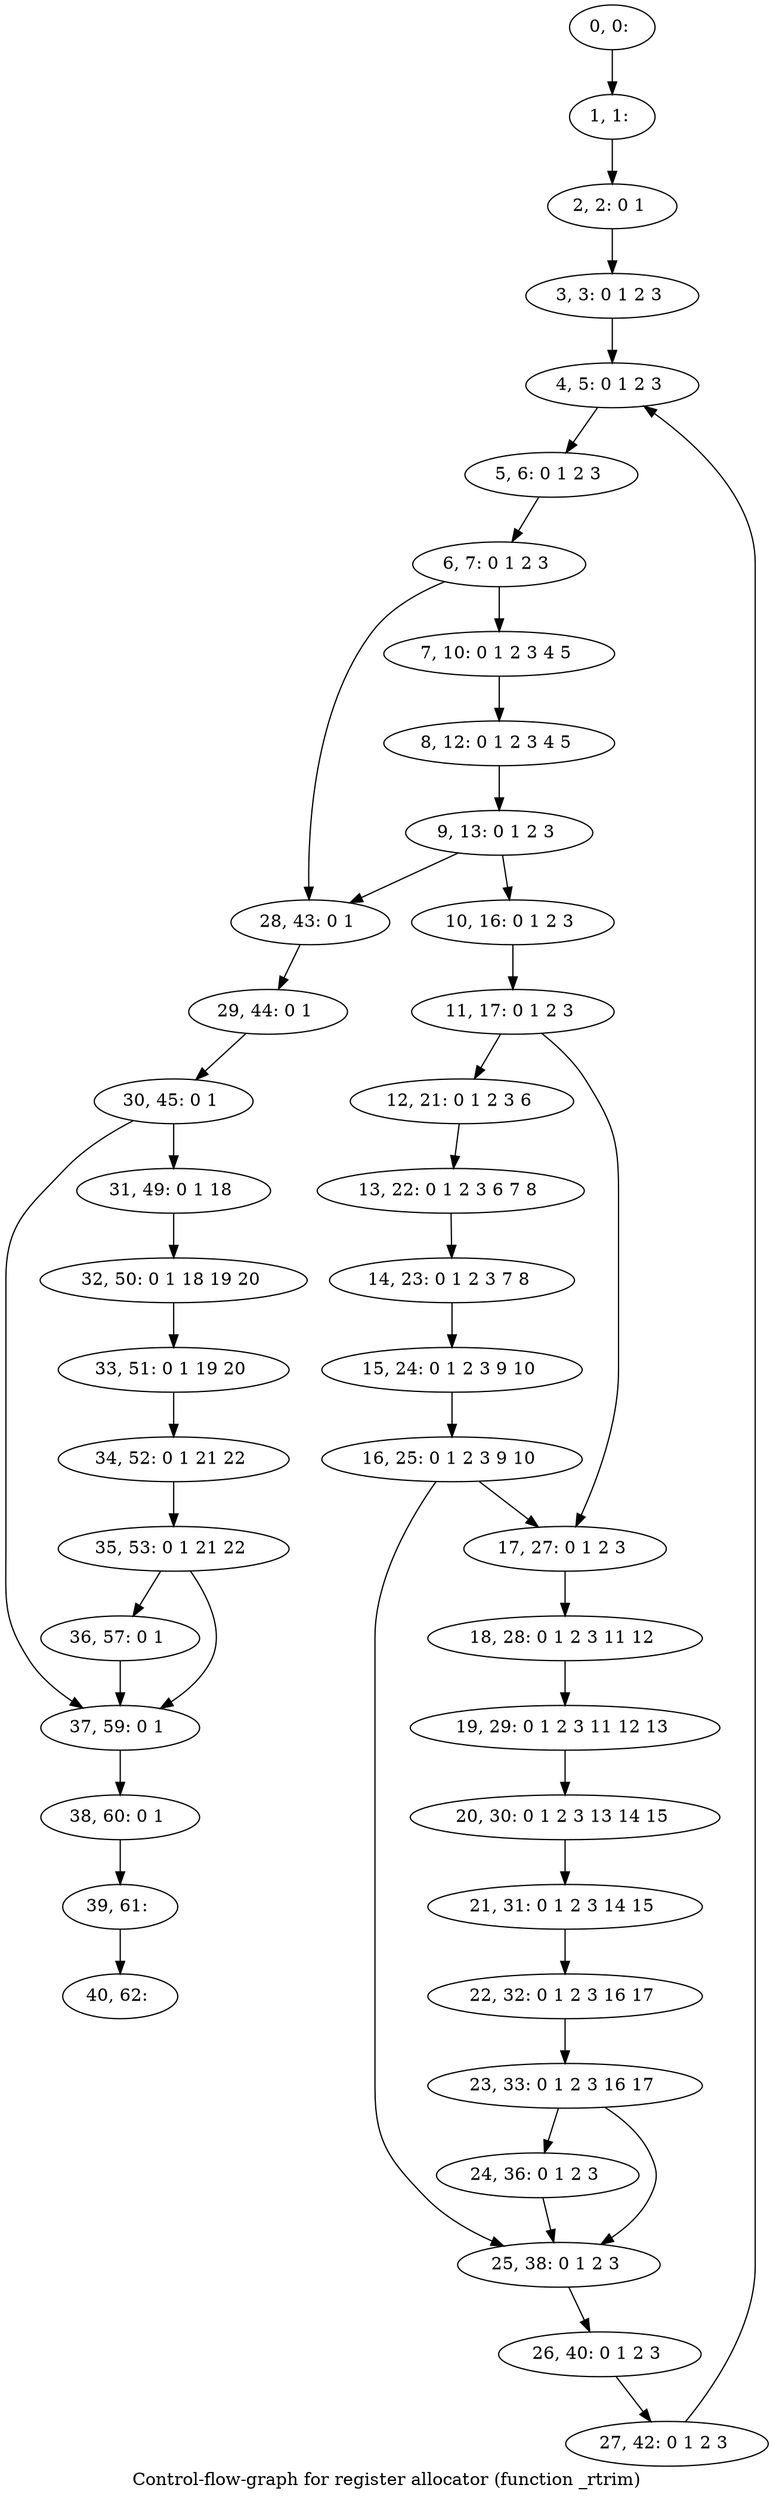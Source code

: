 digraph G {
graph [label="Control-flow-graph for register allocator (function _rtrim)"]
0[label="0, 0: "];
1[label="1, 1: "];
2[label="2, 2: 0 1 "];
3[label="3, 3: 0 1 2 3 "];
4[label="4, 5: 0 1 2 3 "];
5[label="5, 6: 0 1 2 3 "];
6[label="6, 7: 0 1 2 3 "];
7[label="7, 10: 0 1 2 3 4 5 "];
8[label="8, 12: 0 1 2 3 4 5 "];
9[label="9, 13: 0 1 2 3 "];
10[label="10, 16: 0 1 2 3 "];
11[label="11, 17: 0 1 2 3 "];
12[label="12, 21: 0 1 2 3 6 "];
13[label="13, 22: 0 1 2 3 6 7 8 "];
14[label="14, 23: 0 1 2 3 7 8 "];
15[label="15, 24: 0 1 2 3 9 10 "];
16[label="16, 25: 0 1 2 3 9 10 "];
17[label="17, 27: 0 1 2 3 "];
18[label="18, 28: 0 1 2 3 11 12 "];
19[label="19, 29: 0 1 2 3 11 12 13 "];
20[label="20, 30: 0 1 2 3 13 14 15 "];
21[label="21, 31: 0 1 2 3 14 15 "];
22[label="22, 32: 0 1 2 3 16 17 "];
23[label="23, 33: 0 1 2 3 16 17 "];
24[label="24, 36: 0 1 2 3 "];
25[label="25, 38: 0 1 2 3 "];
26[label="26, 40: 0 1 2 3 "];
27[label="27, 42: 0 1 2 3 "];
28[label="28, 43: 0 1 "];
29[label="29, 44: 0 1 "];
30[label="30, 45: 0 1 "];
31[label="31, 49: 0 1 18 "];
32[label="32, 50: 0 1 18 19 20 "];
33[label="33, 51: 0 1 19 20 "];
34[label="34, 52: 0 1 21 22 "];
35[label="35, 53: 0 1 21 22 "];
36[label="36, 57: 0 1 "];
37[label="37, 59: 0 1 "];
38[label="38, 60: 0 1 "];
39[label="39, 61: "];
40[label="40, 62: "];
0->1 ;
1->2 ;
2->3 ;
3->4 ;
4->5 ;
5->6 ;
6->7 ;
6->28 ;
7->8 ;
8->9 ;
9->10 ;
9->28 ;
10->11 ;
11->12 ;
11->17 ;
12->13 ;
13->14 ;
14->15 ;
15->16 ;
16->17 ;
16->25 ;
17->18 ;
18->19 ;
19->20 ;
20->21 ;
21->22 ;
22->23 ;
23->24 ;
23->25 ;
24->25 ;
25->26 ;
26->27 ;
27->4 ;
28->29 ;
29->30 ;
30->31 ;
30->37 ;
31->32 ;
32->33 ;
33->34 ;
34->35 ;
35->36 ;
35->37 ;
36->37 ;
37->38 ;
38->39 ;
39->40 ;
}
